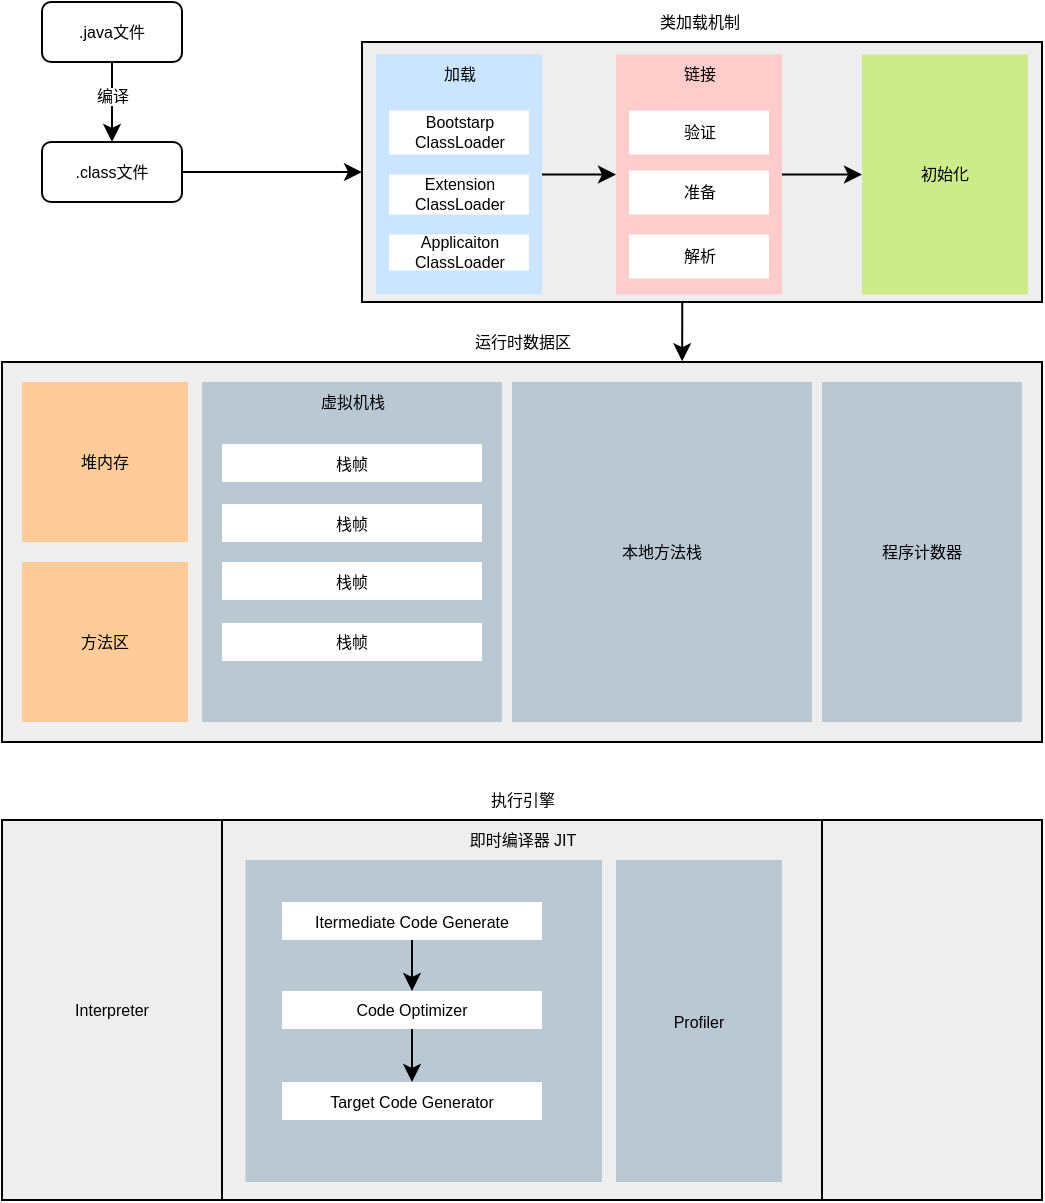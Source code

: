 <mxfile version="28.0.3">
  <diagram name="第 1 页" id="F2-SKgdABRe445PUrhpk">
    <mxGraphModel dx="1425" dy="761" grid="1" gridSize="10" guides="1" tooltips="1" connect="1" arrows="1" fold="1" page="1" pageScale="1" pageWidth="3300" pageHeight="4681" math="0" shadow="0">
      <root>
        <mxCell id="0" />
        <mxCell id="1" parent="0" />
        <mxCell id="pYGPLdkz8pBpxhhNMj92-44" style="edgeStyle=orthogonalEdgeStyle;rounded=0;orthogonalLoop=1;jettySize=auto;html=1;exitX=0.471;exitY=1;exitDx=0;exitDy=0;entryX=0.654;entryY=-0.002;entryDx=0;entryDy=0;fontSize=8;entryPerimeter=0;exitPerimeter=0;" edge="1" parent="1" source="pYGPLdkz8pBpxhhNMj92-41" target="pYGPLdkz8pBpxhhNMj92-43">
          <mxGeometry relative="1" as="geometry" />
        </mxCell>
        <mxCell id="pYGPLdkz8pBpxhhNMj92-41" value="" style="rounded=0;whiteSpace=wrap;html=1;fontSize=8;fillColor=#eeeeee;strokeColor=default;" vertex="1" parent="1">
          <mxGeometry x="760" y="40" width="340" height="130" as="geometry" />
        </mxCell>
        <mxCell id="pYGPLdkz8pBpxhhNMj92-24" style="edgeStyle=orthogonalEdgeStyle;rounded=0;orthogonalLoop=1;jettySize=auto;html=1;exitX=0.5;exitY=1;exitDx=0;exitDy=0;entryX=0.5;entryY=0;entryDx=0;entryDy=0;fontSize=8;" edge="1" parent="1" source="pYGPLdkz8pBpxhhNMj92-22" target="pYGPLdkz8pBpxhhNMj92-23">
          <mxGeometry relative="1" as="geometry" />
        </mxCell>
        <mxCell id="pYGPLdkz8pBpxhhNMj92-25" value="编译" style="edgeLabel;html=1;align=center;verticalAlign=middle;resizable=0;points=[];fontSize=8;" vertex="1" connectable="0" parent="pYGPLdkz8pBpxhhNMj92-24">
          <mxGeometry x="0.12" relative="1" as="geometry">
            <mxPoint y="-6" as="offset" />
          </mxGeometry>
        </mxCell>
        <mxCell id="pYGPLdkz8pBpxhhNMj92-22" value=".java文件" style="rounded=1;whiteSpace=wrap;html=1;fontSize=8;" vertex="1" parent="1">
          <mxGeometry x="600" y="20" width="70" height="30" as="geometry" />
        </mxCell>
        <mxCell id="pYGPLdkz8pBpxhhNMj92-27" style="edgeStyle=orthogonalEdgeStyle;rounded=0;orthogonalLoop=1;jettySize=auto;html=1;exitX=1;exitY=0.5;exitDx=0;exitDy=0;fontSize=8;" edge="1" parent="1" source="pYGPLdkz8pBpxhhNMj92-23">
          <mxGeometry relative="1" as="geometry">
            <mxPoint x="760" y="105.067" as="targetPoint" />
          </mxGeometry>
        </mxCell>
        <mxCell id="pYGPLdkz8pBpxhhNMj92-23" value=".class文件" style="rounded=1;whiteSpace=wrap;html=1;fontSize=8;" vertex="1" parent="1">
          <mxGeometry x="600" y="90" width="70" height="30" as="geometry" />
        </mxCell>
        <mxCell id="pYGPLdkz8pBpxhhNMj92-39" style="edgeStyle=orthogonalEdgeStyle;rounded=0;orthogonalLoop=1;jettySize=auto;html=1;exitX=1;exitY=0.5;exitDx=0;exitDy=0;entryX=0;entryY=0.5;entryDx=0;entryDy=0;fontSize=8;" edge="1" parent="1" source="pYGPLdkz8pBpxhhNMj92-28" target="pYGPLdkz8pBpxhhNMj92-33">
          <mxGeometry relative="1" as="geometry">
            <mxPoint x="878" y="106.25" as="sourcePoint" />
          </mxGeometry>
        </mxCell>
        <mxCell id="pYGPLdkz8pBpxhhNMj92-28" value="" style="rounded=0;whiteSpace=wrap;html=1;fontSize=8;fillColor=#cce5ff;strokeColor=none;" vertex="1" parent="1">
          <mxGeometry x="767" y="46.25" width="83" height="120" as="geometry" />
        </mxCell>
        <mxCell id="pYGPLdkz8pBpxhhNMj92-29" value="Applicaiton&lt;div&gt;ClassLoader&lt;/div&gt;" style="rounded=0;whiteSpace=wrap;html=1;fontSize=8;strokeColor=none;" vertex="1" parent="1">
          <mxGeometry x="773.5" y="136.25" width="70" height="18" as="geometry" />
        </mxCell>
        <mxCell id="pYGPLdkz8pBpxhhNMj92-30" value="Extension&lt;div&gt;ClassLoader&lt;/div&gt;" style="rounded=0;whiteSpace=wrap;html=1;fontSize=8;strokeColor=none;" vertex="1" parent="1">
          <mxGeometry x="773.5" y="106.25" width="70" height="20" as="geometry" />
        </mxCell>
        <mxCell id="pYGPLdkz8pBpxhhNMj92-31" value="Bootstarp&lt;div&gt;ClassLoader&lt;/div&gt;" style="rounded=0;whiteSpace=wrap;html=1;fontSize=8;strokeColor=none;" vertex="1" parent="1">
          <mxGeometry x="773.5" y="74.25" width="70" height="22" as="geometry" />
        </mxCell>
        <mxCell id="pYGPLdkz8pBpxhhNMj92-32" value="加载" style="text;html=1;align=center;verticalAlign=middle;whiteSpace=wrap;rounded=0;fontSize=8;" vertex="1" parent="1">
          <mxGeometry x="778.5" y="46.25" width="60" height="20" as="geometry" />
        </mxCell>
        <mxCell id="pYGPLdkz8pBpxhhNMj92-40" style="edgeStyle=orthogonalEdgeStyle;rounded=0;orthogonalLoop=1;jettySize=auto;html=1;exitX=1;exitY=0.5;exitDx=0;exitDy=0;entryX=0;entryY=0.5;entryDx=0;entryDy=0;fontSize=8;" edge="1" parent="1" source="pYGPLdkz8pBpxhhNMj92-33" target="pYGPLdkz8pBpxhhNMj92-38">
          <mxGeometry relative="1" as="geometry" />
        </mxCell>
        <mxCell id="pYGPLdkz8pBpxhhNMj92-33" value="" style="rounded=0;whiteSpace=wrap;html=1;fontSize=8;fillColor=#ffcccc;strokeColor=none;" vertex="1" parent="1">
          <mxGeometry x="887" y="46.25" width="83" height="120" as="geometry" />
        </mxCell>
        <mxCell id="pYGPLdkz8pBpxhhNMj92-34" value="验证" style="rounded=0;whiteSpace=wrap;html=1;fontSize=8;strokeColor=none;" vertex="1" parent="1">
          <mxGeometry x="893.5" y="74.25" width="70" height="22" as="geometry" />
        </mxCell>
        <mxCell id="pYGPLdkz8pBpxhhNMj92-35" value="准备" style="rounded=0;whiteSpace=wrap;html=1;fontSize=8;strokeColor=none;" vertex="1" parent="1">
          <mxGeometry x="893.5" y="104.25" width="70" height="22" as="geometry" />
        </mxCell>
        <mxCell id="pYGPLdkz8pBpxhhNMj92-36" value="解析" style="rounded=0;whiteSpace=wrap;html=1;fontSize=8;strokeColor=none;" vertex="1" parent="1">
          <mxGeometry x="893.5" y="136.25" width="70" height="22" as="geometry" />
        </mxCell>
        <mxCell id="pYGPLdkz8pBpxhhNMj92-37" value="链接" style="text;html=1;align=center;verticalAlign=middle;whiteSpace=wrap;rounded=0;fontSize=8;" vertex="1" parent="1">
          <mxGeometry x="898.5" y="46.25" width="60" height="20" as="geometry" />
        </mxCell>
        <mxCell id="pYGPLdkz8pBpxhhNMj92-38" value="初始化" style="rounded=0;whiteSpace=wrap;html=1;fontSize=8;fillColor=#cdeb8b;strokeColor=none;" vertex="1" parent="1">
          <mxGeometry x="1010" y="46.25" width="83" height="120" as="geometry" />
        </mxCell>
        <mxCell id="pYGPLdkz8pBpxhhNMj92-42" value="类加载机制" style="text;html=1;align=center;verticalAlign=middle;whiteSpace=wrap;rounded=0;fontSize=8;" vertex="1" parent="1">
          <mxGeometry x="893.5" y="20" width="70" height="20" as="geometry" />
        </mxCell>
        <mxCell id="pYGPLdkz8pBpxhhNMj92-43" value="" style="rounded=0;whiteSpace=wrap;html=1;fontSize=8;fillColor=#eeeeee;strokeColor=default;" vertex="1" parent="1">
          <mxGeometry x="580" y="200" width="520" height="190" as="geometry" />
        </mxCell>
        <mxCell id="pYGPLdkz8pBpxhhNMj92-45" value="运行时数据区" style="text;html=1;align=center;verticalAlign=middle;whiteSpace=wrap;rounded=0;fontSize=8;" vertex="1" parent="1">
          <mxGeometry x="801.75" y="180" width="76.5" height="20" as="geometry" />
        </mxCell>
        <mxCell id="pYGPLdkz8pBpxhhNMj92-46" value="堆内存" style="rounded=0;whiteSpace=wrap;html=1;fontSize=8;fillColor=#ffcc99;strokeColor=none;" vertex="1" parent="1">
          <mxGeometry x="590" y="210" width="83" height="80" as="geometry" />
        </mxCell>
        <mxCell id="pYGPLdkz8pBpxhhNMj92-47" value="方法区" style="rounded=0;whiteSpace=wrap;html=1;fontSize=8;fillColor=#ffcc99;strokeColor=none;" vertex="1" parent="1">
          <mxGeometry x="590" y="300" width="83" height="80" as="geometry" />
        </mxCell>
        <mxCell id="pYGPLdkz8pBpxhhNMj92-48" value="" style="rounded=0;whiteSpace=wrap;html=1;fontSize=8;fillColor=#bac8d3;strokeColor=none;" vertex="1" parent="1">
          <mxGeometry x="680" y="210" width="150" height="170" as="geometry" />
        </mxCell>
        <mxCell id="pYGPLdkz8pBpxhhNMj92-49" value="本地方法栈" style="rounded=0;whiteSpace=wrap;html=1;fontSize=8;fillColor=#bac8d3;strokeColor=none;" vertex="1" parent="1">
          <mxGeometry x="835" y="210" width="150" height="170" as="geometry" />
        </mxCell>
        <mxCell id="pYGPLdkz8pBpxhhNMj92-50" value="程序计数器" style="rounded=0;whiteSpace=wrap;html=1;fontSize=8;fillColor=#bac8d3;strokeColor=none;" vertex="1" parent="1">
          <mxGeometry x="990" y="210" width="100" height="170" as="geometry" />
        </mxCell>
        <mxCell id="pYGPLdkz8pBpxhhNMj92-52" value="栈帧" style="rounded=0;whiteSpace=wrap;html=1;fontSize=8;strokeColor=none;" vertex="1" parent="1">
          <mxGeometry x="690" y="241" width="130" height="19" as="geometry" />
        </mxCell>
        <mxCell id="pYGPLdkz8pBpxhhNMj92-53" value="栈帧" style="rounded=0;whiteSpace=wrap;html=1;fontSize=8;strokeColor=none;" vertex="1" parent="1">
          <mxGeometry x="690" y="271" width="130" height="19" as="geometry" />
        </mxCell>
        <mxCell id="pYGPLdkz8pBpxhhNMj92-54" value="栈帧" style="rounded=0;whiteSpace=wrap;html=1;fontSize=8;strokeColor=none;" vertex="1" parent="1">
          <mxGeometry x="690" y="300" width="130" height="19" as="geometry" />
        </mxCell>
        <mxCell id="pYGPLdkz8pBpxhhNMj92-55" value="栈帧" style="rounded=0;whiteSpace=wrap;html=1;fontSize=8;strokeColor=none;" vertex="1" parent="1">
          <mxGeometry x="690" y="330.5" width="130" height="19" as="geometry" />
        </mxCell>
        <mxCell id="pYGPLdkz8pBpxhhNMj92-58" value="虚拟机栈" style="text;html=1;align=center;verticalAlign=middle;whiteSpace=wrap;rounded=0;fontSize=8;" vertex="1" parent="1">
          <mxGeometry x="716.75" y="210" width="76.5" height="20" as="geometry" />
        </mxCell>
        <mxCell id="pYGPLdkz8pBpxhhNMj92-59" value="Interpreter" style="rounded=0;whiteSpace=wrap;html=1;fontSize=8;fillColor=#eeeeee;strokeColor=default;" vertex="1" parent="1">
          <mxGeometry x="580" y="429" width="110" height="190" as="geometry" />
        </mxCell>
        <mxCell id="pYGPLdkz8pBpxhhNMj92-61" value="" style="rounded=0;whiteSpace=wrap;html=1;fontSize=8;fillColor=#eeeeee;strokeColor=default;" vertex="1" parent="1">
          <mxGeometry x="690" y="429" width="300" height="190" as="geometry" />
        </mxCell>
        <mxCell id="pYGPLdkz8pBpxhhNMj92-62" value="" style="rounded=0;whiteSpace=wrap;html=1;fontSize=8;fillColor=#eeeeee;strokeColor=default;" vertex="1" parent="1">
          <mxGeometry x="990" y="429" width="110" height="190" as="geometry" />
        </mxCell>
        <mxCell id="pYGPLdkz8pBpxhhNMj92-63" value="执行引擎" style="text;html=1;align=center;verticalAlign=middle;whiteSpace=wrap;rounded=0;fontSize=8;" vertex="1" parent="1">
          <mxGeometry x="801.75" y="409" width="76.5" height="20" as="geometry" />
        </mxCell>
        <mxCell id="pYGPLdkz8pBpxhhNMj92-64" value="即时编译器 JIT" style="text;html=1;align=center;verticalAlign=middle;whiteSpace=wrap;rounded=0;fontSize=8;" vertex="1" parent="1">
          <mxGeometry x="801.75" y="429" width="76.5" height="20" as="geometry" />
        </mxCell>
        <mxCell id="pYGPLdkz8pBpxhhNMj92-65" value="" style="rounded=0;whiteSpace=wrap;html=1;fontSize=8;fillColor=#bac8d3;strokeColor=none;" vertex="1" parent="1">
          <mxGeometry x="701.75" y="449" width="178.25" height="161" as="geometry" />
        </mxCell>
        <mxCell id="pYGPLdkz8pBpxhhNMj92-66" value="Profiler" style="rounded=0;whiteSpace=wrap;html=1;fontSize=8;fillColor=#bac8d3;strokeColor=none;" vertex="1" parent="1">
          <mxGeometry x="887" y="449" width="83" height="161" as="geometry" />
        </mxCell>
        <mxCell id="pYGPLdkz8pBpxhhNMj92-70" style="edgeStyle=orthogonalEdgeStyle;rounded=0;orthogonalLoop=1;jettySize=auto;html=1;exitX=0.5;exitY=1;exitDx=0;exitDy=0;entryX=0.5;entryY=0;entryDx=0;entryDy=0;" edge="1" parent="1" source="pYGPLdkz8pBpxhhNMj92-67" target="pYGPLdkz8pBpxhhNMj92-68">
          <mxGeometry relative="1" as="geometry" />
        </mxCell>
        <mxCell id="pYGPLdkz8pBpxhhNMj92-67" value="Itermediate Code Generate" style="rounded=0;whiteSpace=wrap;html=1;fontSize=8;strokeColor=none;" vertex="1" parent="1">
          <mxGeometry x="720" y="470" width="130" height="19" as="geometry" />
        </mxCell>
        <mxCell id="pYGPLdkz8pBpxhhNMj92-71" style="edgeStyle=orthogonalEdgeStyle;rounded=0;orthogonalLoop=1;jettySize=auto;html=1;exitX=0.5;exitY=1;exitDx=0;exitDy=0;entryX=0.5;entryY=0;entryDx=0;entryDy=0;" edge="1" parent="1" source="pYGPLdkz8pBpxhhNMj92-68" target="pYGPLdkz8pBpxhhNMj92-69">
          <mxGeometry relative="1" as="geometry" />
        </mxCell>
        <mxCell id="pYGPLdkz8pBpxhhNMj92-68" value="Code Optimizer" style="rounded=0;whiteSpace=wrap;html=1;fontSize=8;strokeColor=none;" vertex="1" parent="1">
          <mxGeometry x="720" y="514.5" width="130" height="19" as="geometry" />
        </mxCell>
        <mxCell id="pYGPLdkz8pBpxhhNMj92-69" value="Target Code Generator" style="rounded=0;whiteSpace=wrap;html=1;fontSize=8;strokeColor=none;" vertex="1" parent="1">
          <mxGeometry x="720" y="560" width="130" height="19" as="geometry" />
        </mxCell>
      </root>
    </mxGraphModel>
  </diagram>
</mxfile>
